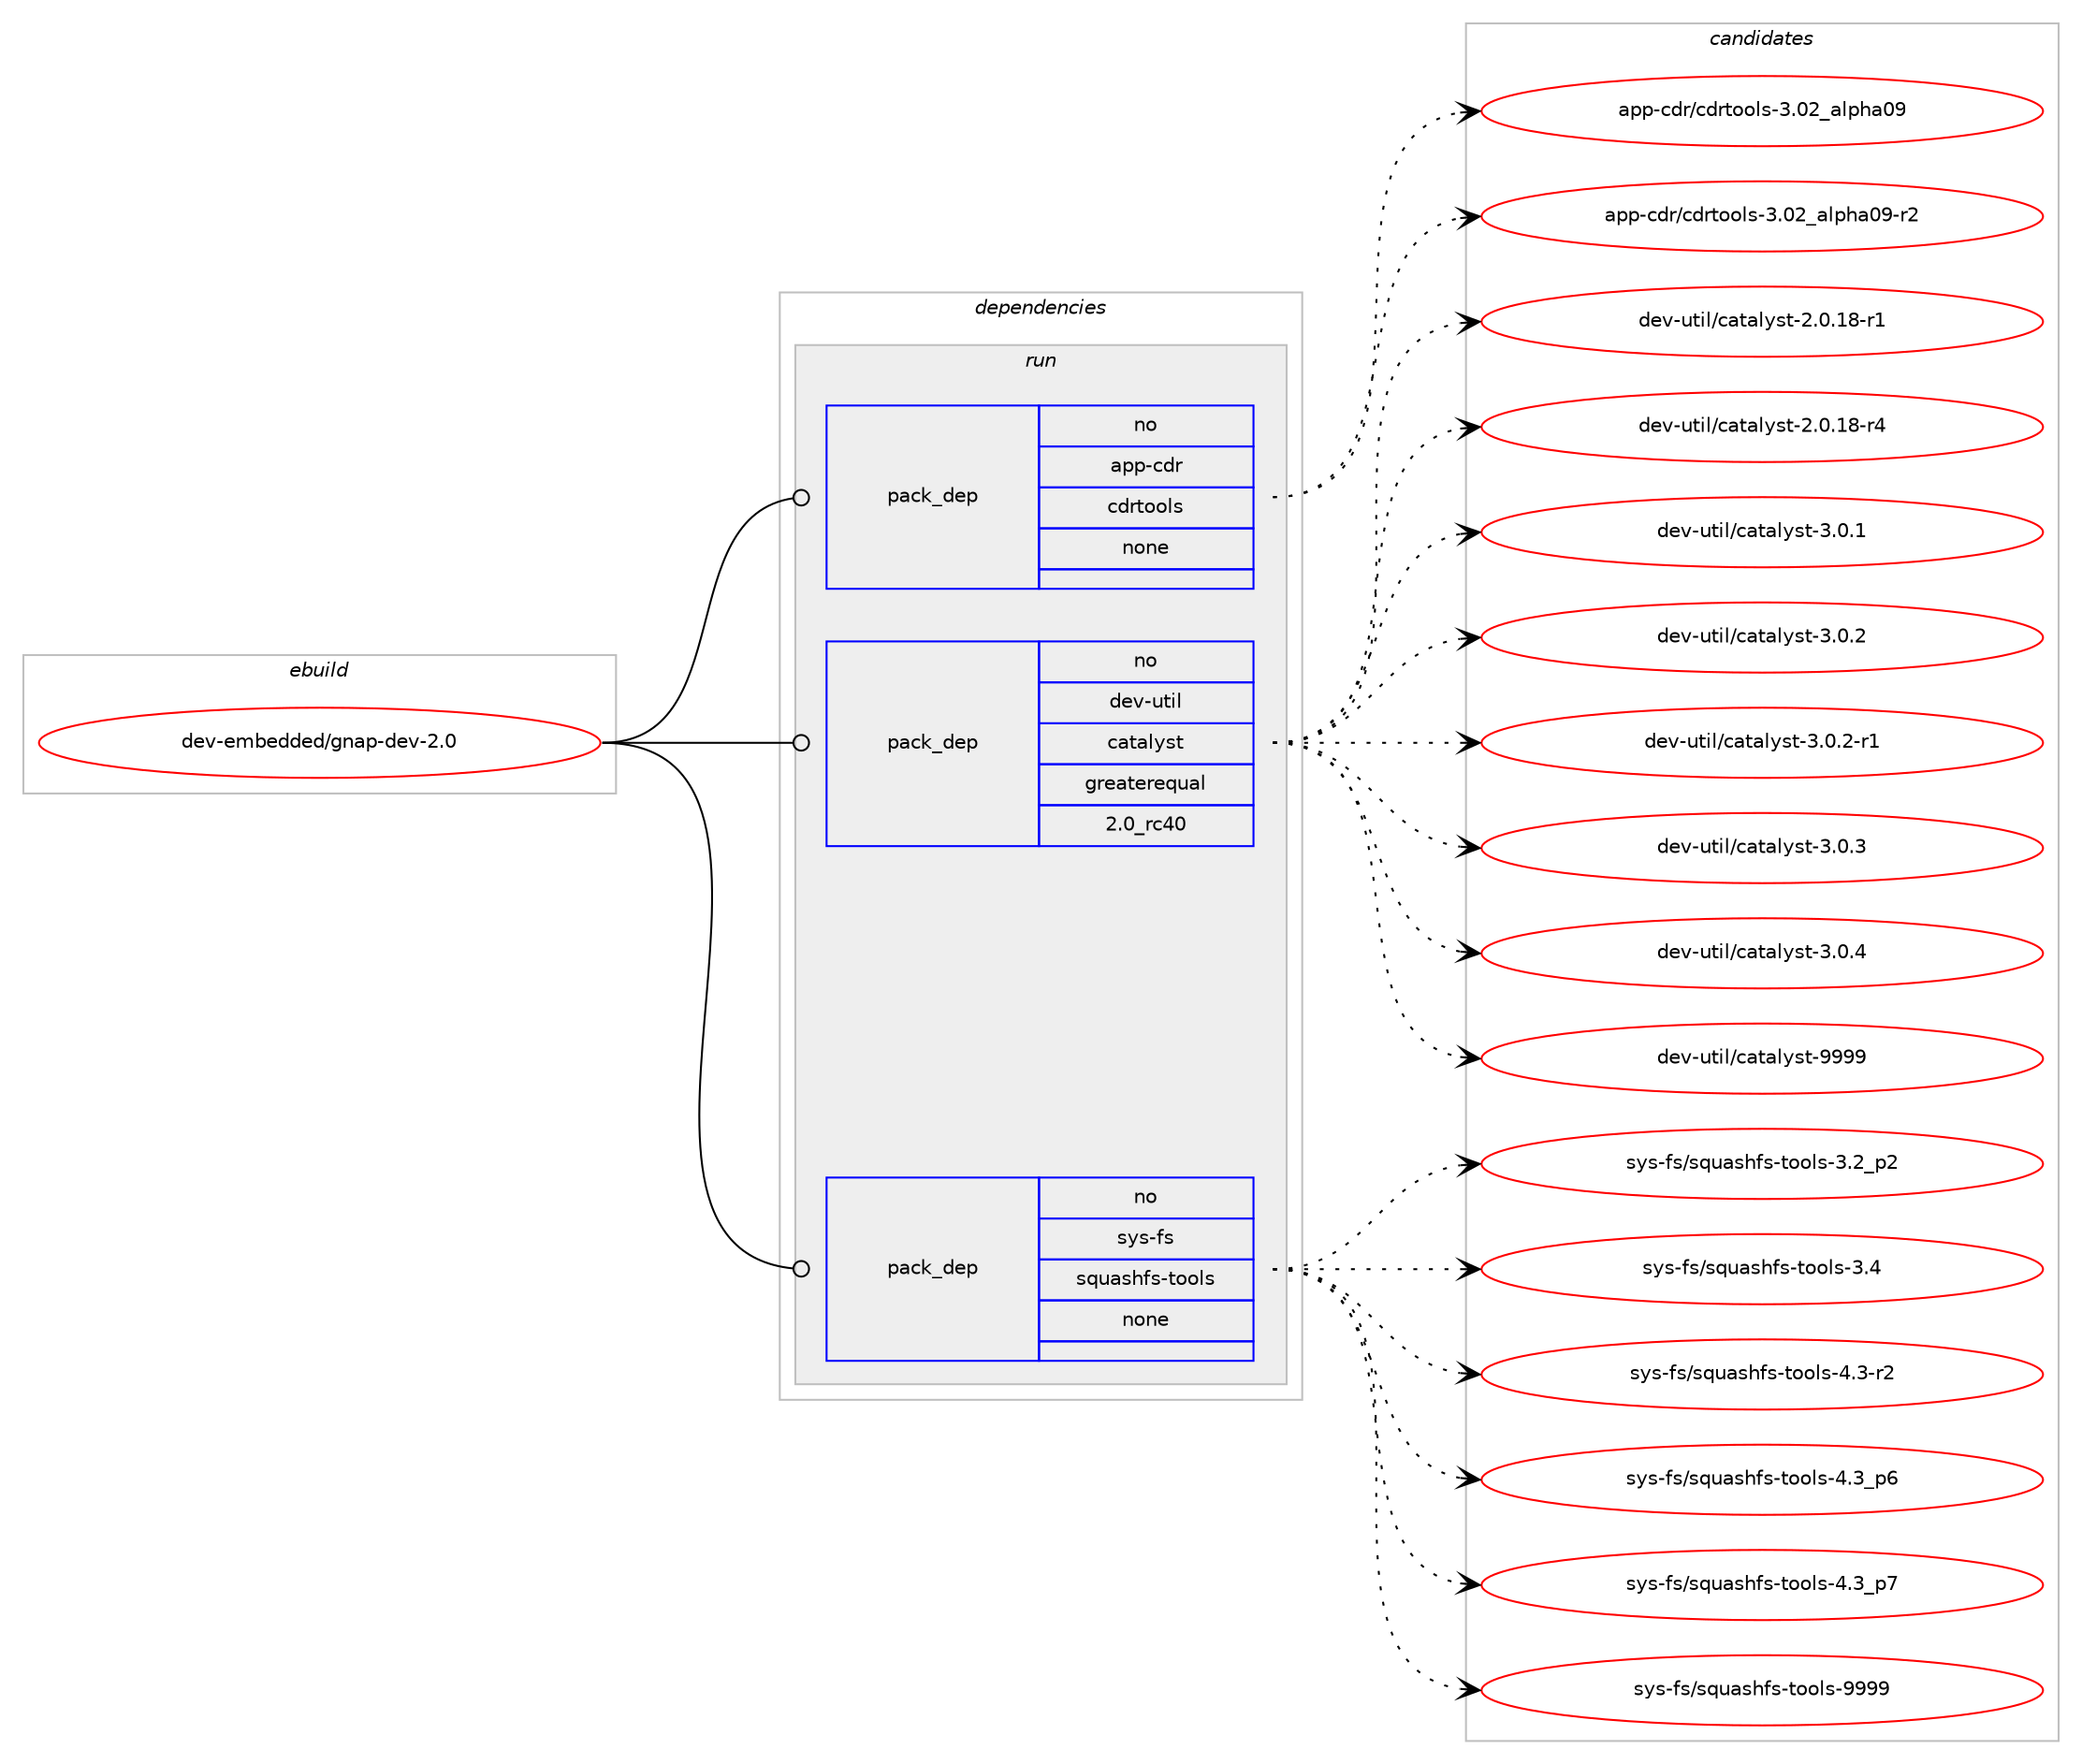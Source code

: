 digraph prolog {

# *************
# Graph options
# *************

newrank=true;
concentrate=true;
compound=true;
graph [rankdir=LR,fontname=Helvetica,fontsize=10,ranksep=1.5];#, ranksep=2.5, nodesep=0.2];
edge  [arrowhead=vee];
node  [fontname=Helvetica,fontsize=10];

# **********
# The ebuild
# **********

subgraph cluster_leftcol {
color=gray;
rank=same;
label=<<i>ebuild</i>>;
id [label="dev-embedded/gnap-dev-2.0", color=red, width=4, href="../dev-embedded/gnap-dev-2.0.svg"];
}

# ****************
# The dependencies
# ****************

subgraph cluster_midcol {
color=gray;
label=<<i>dependencies</i>>;
subgraph cluster_compile {
fillcolor="#eeeeee";
style=filled;
label=<<i>compile</i>>;
}
subgraph cluster_compileandrun {
fillcolor="#eeeeee";
style=filled;
label=<<i>compile and run</i>>;
}
subgraph cluster_run {
fillcolor="#eeeeee";
style=filled;
label=<<i>run</i>>;
subgraph pack944329 {
dependency1323490 [label=<<TABLE BORDER="0" CELLBORDER="1" CELLSPACING="0" CELLPADDING="4" WIDTH="220"><TR><TD ROWSPAN="6" CELLPADDING="30">pack_dep</TD></TR><TR><TD WIDTH="110">no</TD></TR><TR><TD>app-cdr</TD></TR><TR><TD>cdrtools</TD></TR><TR><TD>none</TD></TR><TR><TD></TD></TR></TABLE>>, shape=none, color=blue];
}
id:e -> dependency1323490:w [weight=20,style="solid",arrowhead="odot"];
subgraph pack944330 {
dependency1323491 [label=<<TABLE BORDER="0" CELLBORDER="1" CELLSPACING="0" CELLPADDING="4" WIDTH="220"><TR><TD ROWSPAN="6" CELLPADDING="30">pack_dep</TD></TR><TR><TD WIDTH="110">no</TD></TR><TR><TD>dev-util</TD></TR><TR><TD>catalyst</TD></TR><TR><TD>greaterequal</TD></TR><TR><TD>2.0_rc40</TD></TR></TABLE>>, shape=none, color=blue];
}
id:e -> dependency1323491:w [weight=20,style="solid",arrowhead="odot"];
subgraph pack944331 {
dependency1323492 [label=<<TABLE BORDER="0" CELLBORDER="1" CELLSPACING="0" CELLPADDING="4" WIDTH="220"><TR><TD ROWSPAN="6" CELLPADDING="30">pack_dep</TD></TR><TR><TD WIDTH="110">no</TD></TR><TR><TD>sys-fs</TD></TR><TR><TD>squashfs-tools</TD></TR><TR><TD>none</TD></TR><TR><TD></TD></TR></TABLE>>, shape=none, color=blue];
}
id:e -> dependency1323492:w [weight=20,style="solid",arrowhead="odot"];
}
}

# **************
# The candidates
# **************

subgraph cluster_choices {
rank=same;
color=gray;
label=<<i>candidates</i>>;

subgraph choice944329 {
color=black;
nodesep=1;
choice971121124599100114479910011411611111110811545514648509597108112104974857 [label="app-cdr/cdrtools-3.02_alpha09", color=red, width=4,href="../app-cdr/cdrtools-3.02_alpha09.svg"];
choice9711211245991001144799100114116111111108115455146485095971081121049748574511450 [label="app-cdr/cdrtools-3.02_alpha09-r2", color=red, width=4,href="../app-cdr/cdrtools-3.02_alpha09-r2.svg"];
dependency1323490:e -> choice971121124599100114479910011411611111110811545514648509597108112104974857:w [style=dotted,weight="100"];
dependency1323490:e -> choice9711211245991001144799100114116111111108115455146485095971081121049748574511450:w [style=dotted,weight="100"];
}
subgraph choice944330 {
color=black;
nodesep=1;
choice1001011184511711610510847999711697108121115116455046484649564511449 [label="dev-util/catalyst-2.0.18-r1", color=red, width=4,href="../dev-util/catalyst-2.0.18-r1.svg"];
choice1001011184511711610510847999711697108121115116455046484649564511452 [label="dev-util/catalyst-2.0.18-r4", color=red, width=4,href="../dev-util/catalyst-2.0.18-r4.svg"];
choice1001011184511711610510847999711697108121115116455146484649 [label="dev-util/catalyst-3.0.1", color=red, width=4,href="../dev-util/catalyst-3.0.1.svg"];
choice1001011184511711610510847999711697108121115116455146484650 [label="dev-util/catalyst-3.0.2", color=red, width=4,href="../dev-util/catalyst-3.0.2.svg"];
choice10010111845117116105108479997116971081211151164551464846504511449 [label="dev-util/catalyst-3.0.2-r1", color=red, width=4,href="../dev-util/catalyst-3.0.2-r1.svg"];
choice1001011184511711610510847999711697108121115116455146484651 [label="dev-util/catalyst-3.0.3", color=red, width=4,href="../dev-util/catalyst-3.0.3.svg"];
choice1001011184511711610510847999711697108121115116455146484652 [label="dev-util/catalyst-3.0.4", color=red, width=4,href="../dev-util/catalyst-3.0.4.svg"];
choice10010111845117116105108479997116971081211151164557575757 [label="dev-util/catalyst-9999", color=red, width=4,href="../dev-util/catalyst-9999.svg"];
dependency1323491:e -> choice1001011184511711610510847999711697108121115116455046484649564511449:w [style=dotted,weight="100"];
dependency1323491:e -> choice1001011184511711610510847999711697108121115116455046484649564511452:w [style=dotted,weight="100"];
dependency1323491:e -> choice1001011184511711610510847999711697108121115116455146484649:w [style=dotted,weight="100"];
dependency1323491:e -> choice1001011184511711610510847999711697108121115116455146484650:w [style=dotted,weight="100"];
dependency1323491:e -> choice10010111845117116105108479997116971081211151164551464846504511449:w [style=dotted,weight="100"];
dependency1323491:e -> choice1001011184511711610510847999711697108121115116455146484651:w [style=dotted,weight="100"];
dependency1323491:e -> choice1001011184511711610510847999711697108121115116455146484652:w [style=dotted,weight="100"];
dependency1323491:e -> choice10010111845117116105108479997116971081211151164557575757:w [style=dotted,weight="100"];
}
subgraph choice944331 {
color=black;
nodesep=1;
choice11512111545102115471151131179711510410211545116111111108115455146509511250 [label="sys-fs/squashfs-tools-3.2_p2", color=red, width=4,href="../sys-fs/squashfs-tools-3.2_p2.svg"];
choice1151211154510211547115113117971151041021154511611111110811545514652 [label="sys-fs/squashfs-tools-3.4", color=red, width=4,href="../sys-fs/squashfs-tools-3.4.svg"];
choice11512111545102115471151131179711510410211545116111111108115455246514511450 [label="sys-fs/squashfs-tools-4.3-r2", color=red, width=4,href="../sys-fs/squashfs-tools-4.3-r2.svg"];
choice11512111545102115471151131179711510410211545116111111108115455246519511254 [label="sys-fs/squashfs-tools-4.3_p6", color=red, width=4,href="../sys-fs/squashfs-tools-4.3_p6.svg"];
choice11512111545102115471151131179711510410211545116111111108115455246519511255 [label="sys-fs/squashfs-tools-4.3_p7", color=red, width=4,href="../sys-fs/squashfs-tools-4.3_p7.svg"];
choice115121115451021154711511311797115104102115451161111111081154557575757 [label="sys-fs/squashfs-tools-9999", color=red, width=4,href="../sys-fs/squashfs-tools-9999.svg"];
dependency1323492:e -> choice11512111545102115471151131179711510410211545116111111108115455146509511250:w [style=dotted,weight="100"];
dependency1323492:e -> choice1151211154510211547115113117971151041021154511611111110811545514652:w [style=dotted,weight="100"];
dependency1323492:e -> choice11512111545102115471151131179711510410211545116111111108115455246514511450:w [style=dotted,weight="100"];
dependency1323492:e -> choice11512111545102115471151131179711510410211545116111111108115455246519511254:w [style=dotted,weight="100"];
dependency1323492:e -> choice11512111545102115471151131179711510410211545116111111108115455246519511255:w [style=dotted,weight="100"];
dependency1323492:e -> choice115121115451021154711511311797115104102115451161111111081154557575757:w [style=dotted,weight="100"];
}
}

}
